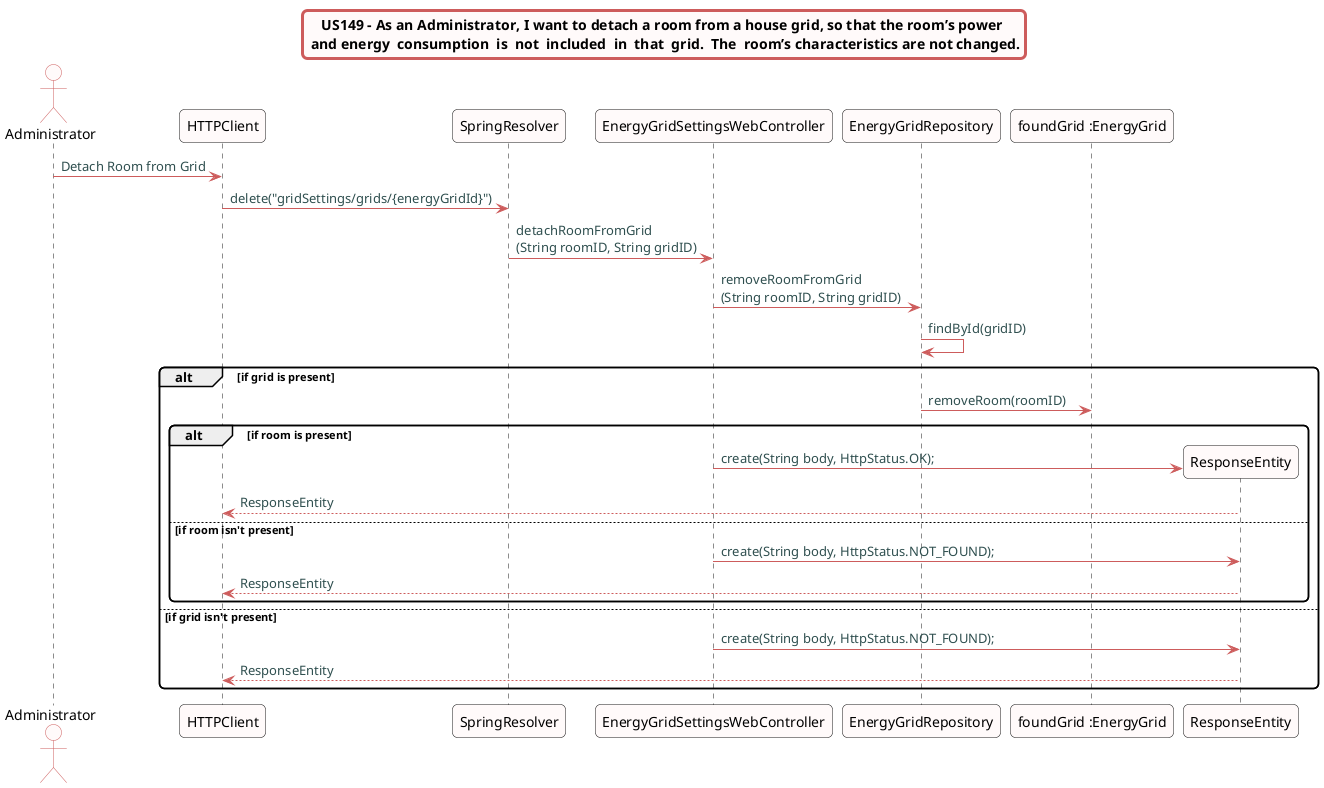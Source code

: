 @startuml

title  US149 - As an Administrator, I want to detach a room from a house grid, so that the room’s power \n and energy  consumption  is  not  included  in  that  grid.  The  room’s characteristics are not changed.
skinparam titleBorderRoundCorner 10
skinparam titleBorderThickness 3
skinparam titleBorderColor indianred
skinparam titleBackgroundColor snow
skinparam FontName quicksand

skinparam actor {
  BorderColor indianred
  backgroundColor Snow
  }

skinparam sequence {
  LifeLineBackgroundColor indianred
  ParticipantBackgroundColor snow
}

skinparam roundcorner 10

skinparam component {
  arrowThickness 1
  ArrowFontName Verdana
  ArrowColor indianred
  ArrowFontColor darkslategrey
}

actor "Administrator"

Administrator->HTTPClient: Detach Room from Grid
HTTPClient -> SpringResolver: delete("gridSettings/grids/{energyGridId}")
SpringResolver -> EnergyGridSettingsWebController: detachRoomFromGrid\n(String roomID, String gridID)
EnergyGridSettingsWebController->EnergyGridRepository: removeRoomFromGrid\n(String roomID, String gridID)
EnergyGridRepository->EnergyGridRepository: findById(gridID)
alt if grid is present
EnergyGridRepository->"foundGrid :EnergyGrid" : removeRoom(roomID)
alt if room is present
create ResponseEntity
EnergyGridSettingsWebController -> ResponseEntity: create(String body, HttpStatus.OK);
ResponseEntity-->HTTPClient: ResponseEntity
else if room isn't present
EnergyGridSettingsWebController -> ResponseEntity: create(String body, HttpStatus.NOT_FOUND);
ResponseEntity-->HTTPClient: ResponseEntity
end
else if grid isn't present
EnergyGridSettingsWebController -> ResponseEntity: create(String body, HttpStatus.NOT_FOUND);
ResponseEntity-->HTTPClient: ResponseEntity
end
@enduml